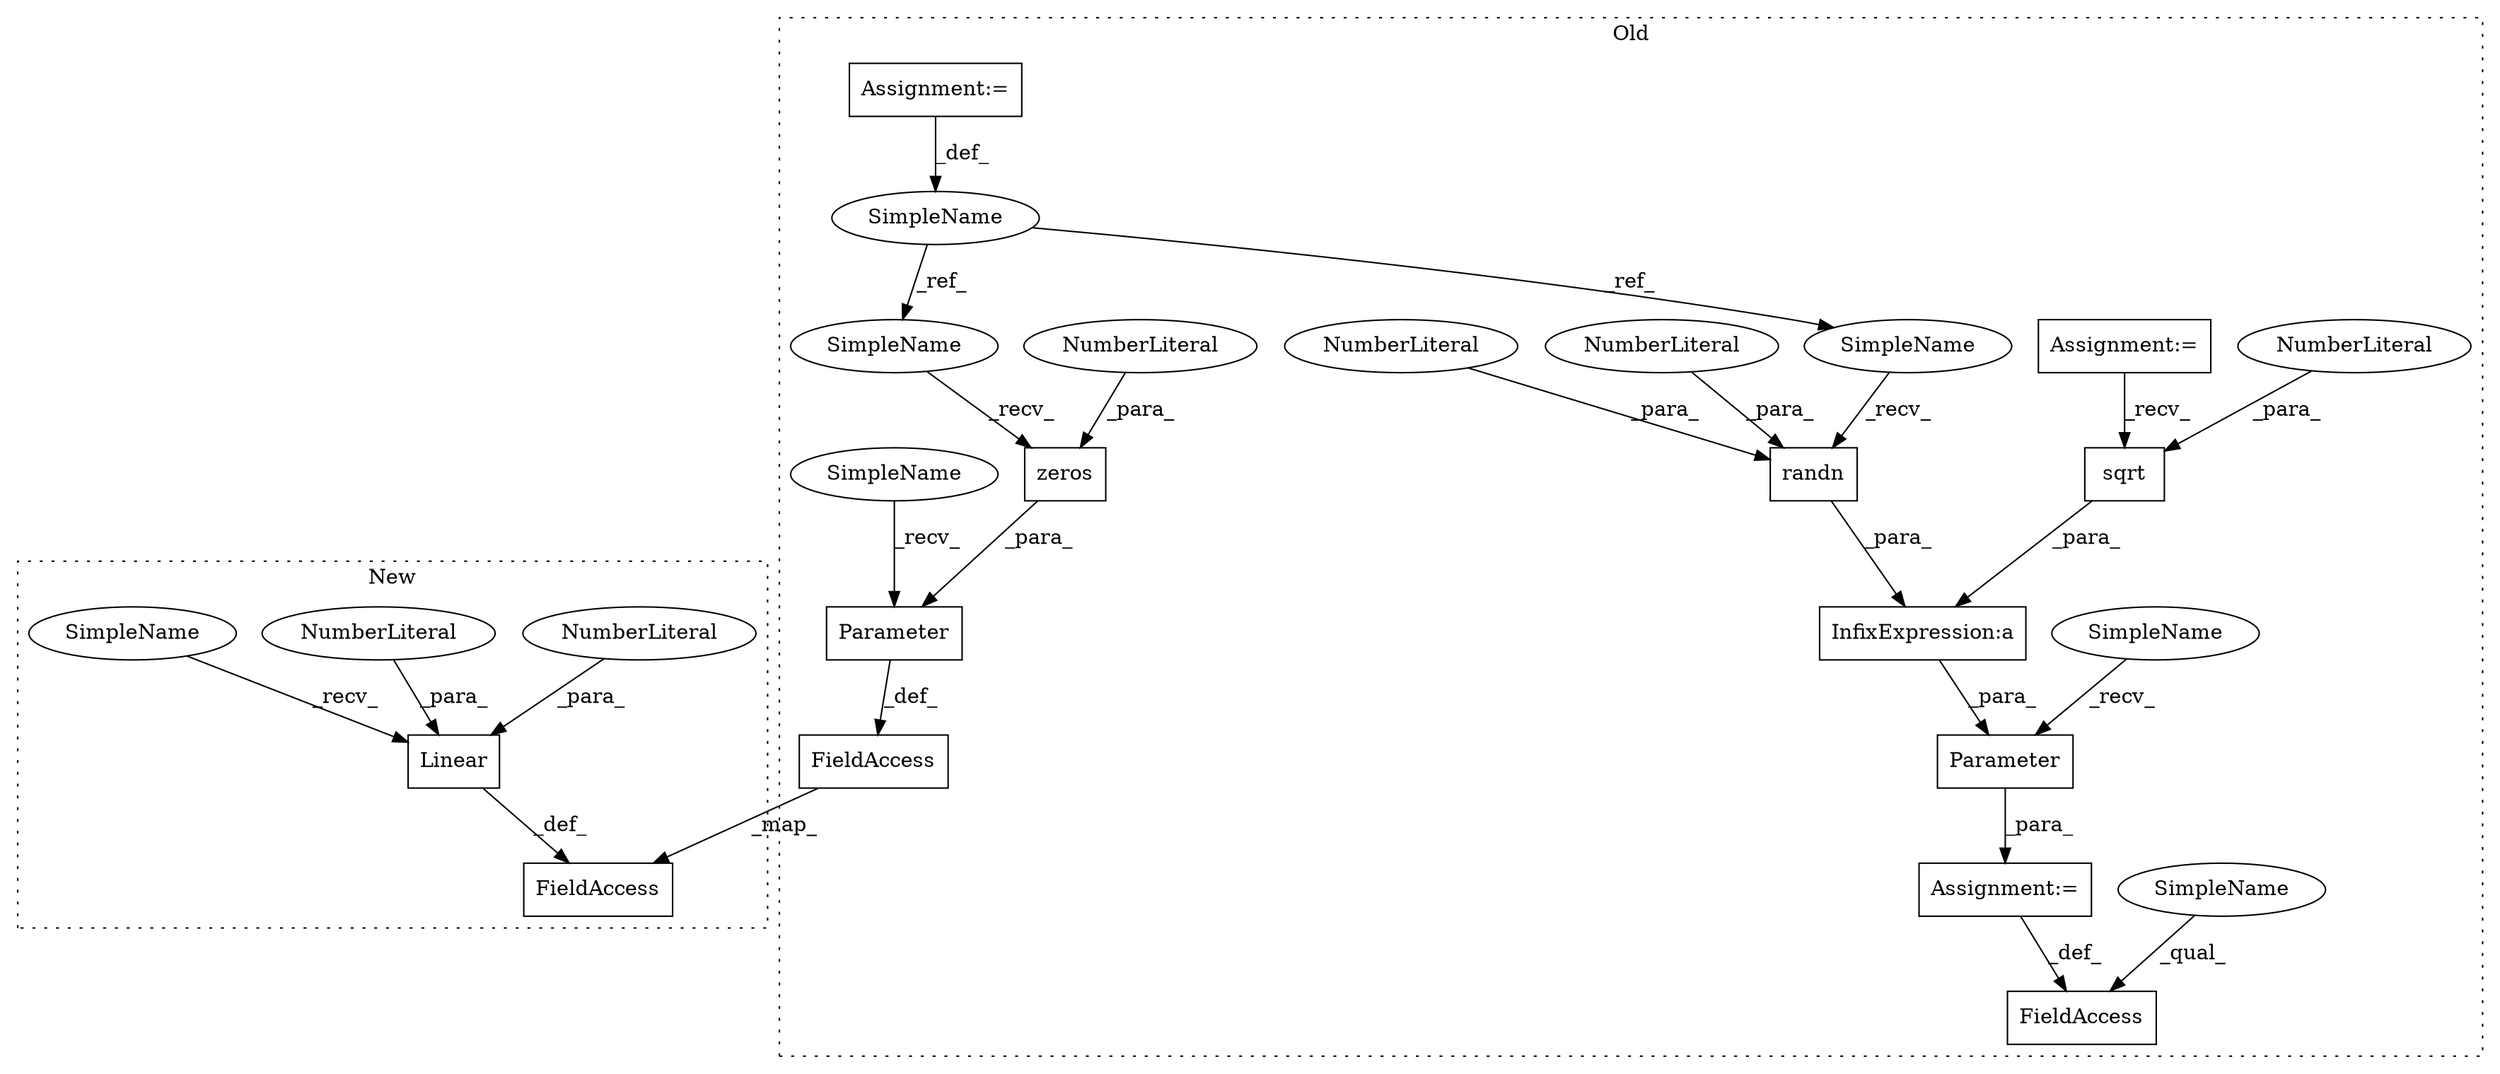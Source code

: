 digraph G {
subgraph cluster0 {
1 [label="sqrt" a="32" s="3556,3564" l="5,1" shape="box"];
3 [label="InfixExpression:a" a="27" s="3548" l="3" shape="box"];
4 [label="Assignment:=" a="7" s="3515" l="1" shape="box"];
5 [label="FieldAccess" a="22" s="3503" l="12" shape="box"];
7 [label="Parameter" a="32" s="3519,3565" l="10,1" shape="box"];
8 [label="Assignment:=" a="7" s="3480" l="4" shape="box"];
9 [label="NumberLiteral" a="34" s="3561" l="3" shape="ellipse"];
11 [label="FieldAccess" a="22" s="3572" l="9" shape="box"];
13 [label="Parameter" a="32" s="3585,3610" l="10,1" shape="box"];
14 [label="randn" a="32" s="3535,3547" l="6,1" shape="box"];
15 [label="NumberLiteral" a="34" s="3541" l="3" shape="ellipse"];
16 [label="NumberLiteral" a="34" s="3545" l="2" shape="ellipse"];
17 [label="Assignment:=" a="7" s="3462" l="5" shape="box"];
18 [label="zeros" a="32" s="3601,3609" l="6,1" shape="box"];
19 [label="NumberLiteral" a="34" s="3607" l="2" shape="ellipse"];
20 [label="SimpleName" a="42" s="3462" l="5" shape="ellipse"];
21 [label="SimpleName" a="42" s="3503" l="4" shape="ellipse"];
22 [label="SimpleName" a="42" s="3595" l="5" shape="ellipse"];
23 [label="SimpleName" a="42" s="3529" l="5" shape="ellipse"];
24 [label="SimpleName" a="42" s="3582" l="2" shape="ellipse"];
25 [label="SimpleName" a="42" s="3516" l="2" shape="ellipse"];
label = "Old";
style="dotted";
}
subgraph cluster1 {
2 [label="Linear" a="32" s="4926,4939" l="7,1" shape="box"];
6 [label="NumberLiteral" a="34" s="4937" l="2" shape="ellipse"];
10 [label="NumberLiteral" a="34" s="4933" l="3" shape="ellipse"];
12 [label="FieldAccess" a="22" s="4914" l="8" shape="box"];
26 [label="SimpleName" a="42" s="4923" l="2" shape="ellipse"];
label = "New";
style="dotted";
}
1 -> 3 [label="_para_"];
2 -> 12 [label="_def_"];
3 -> 7 [label="_para_"];
4 -> 5 [label="_def_"];
6 -> 2 [label="_para_"];
7 -> 4 [label="_para_"];
8 -> 1 [label="_recv_"];
9 -> 1 [label="_para_"];
10 -> 2 [label="_para_"];
11 -> 12 [label="_map_"];
13 -> 11 [label="_def_"];
14 -> 3 [label="_para_"];
15 -> 14 [label="_para_"];
16 -> 14 [label="_para_"];
17 -> 20 [label="_def_"];
18 -> 13 [label="_para_"];
19 -> 18 [label="_para_"];
20 -> 23 [label="_ref_"];
20 -> 22 [label="_ref_"];
21 -> 5 [label="_qual_"];
22 -> 18 [label="_recv_"];
23 -> 14 [label="_recv_"];
24 -> 13 [label="_recv_"];
25 -> 7 [label="_recv_"];
26 -> 2 [label="_recv_"];
}